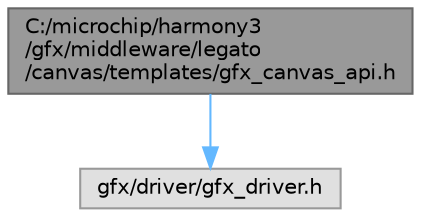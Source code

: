 digraph "C:/microchip/harmony3/gfx/middleware/legato/canvas/templates/gfx_canvas_api.h"
{
 // INTERACTIVE_SVG=YES
 // LATEX_PDF_SIZE
  bgcolor="transparent";
  edge [fontname=Helvetica,fontsize=10,labelfontname=Helvetica,labelfontsize=10];
  node [fontname=Helvetica,fontsize=10,shape=box,height=0.2,width=0.4];
  Node1 [label="C:/microchip/harmony3\l/gfx/middleware/legato\l/canvas/templates/gfx_canvas_api.h",height=0.2,width=0.4,color="gray40", fillcolor="grey60", style="filled", fontcolor="black",tooltip="GFX Canvas Virtual Display definitions and functions."];
  Node1 -> Node2 [color="steelblue1",style="solid"];
  Node2 [label="gfx/driver/gfx_driver.h",height=0.2,width=0.4,color="grey60", fillcolor="#E0E0E0", style="filled",tooltip=" "];
}
